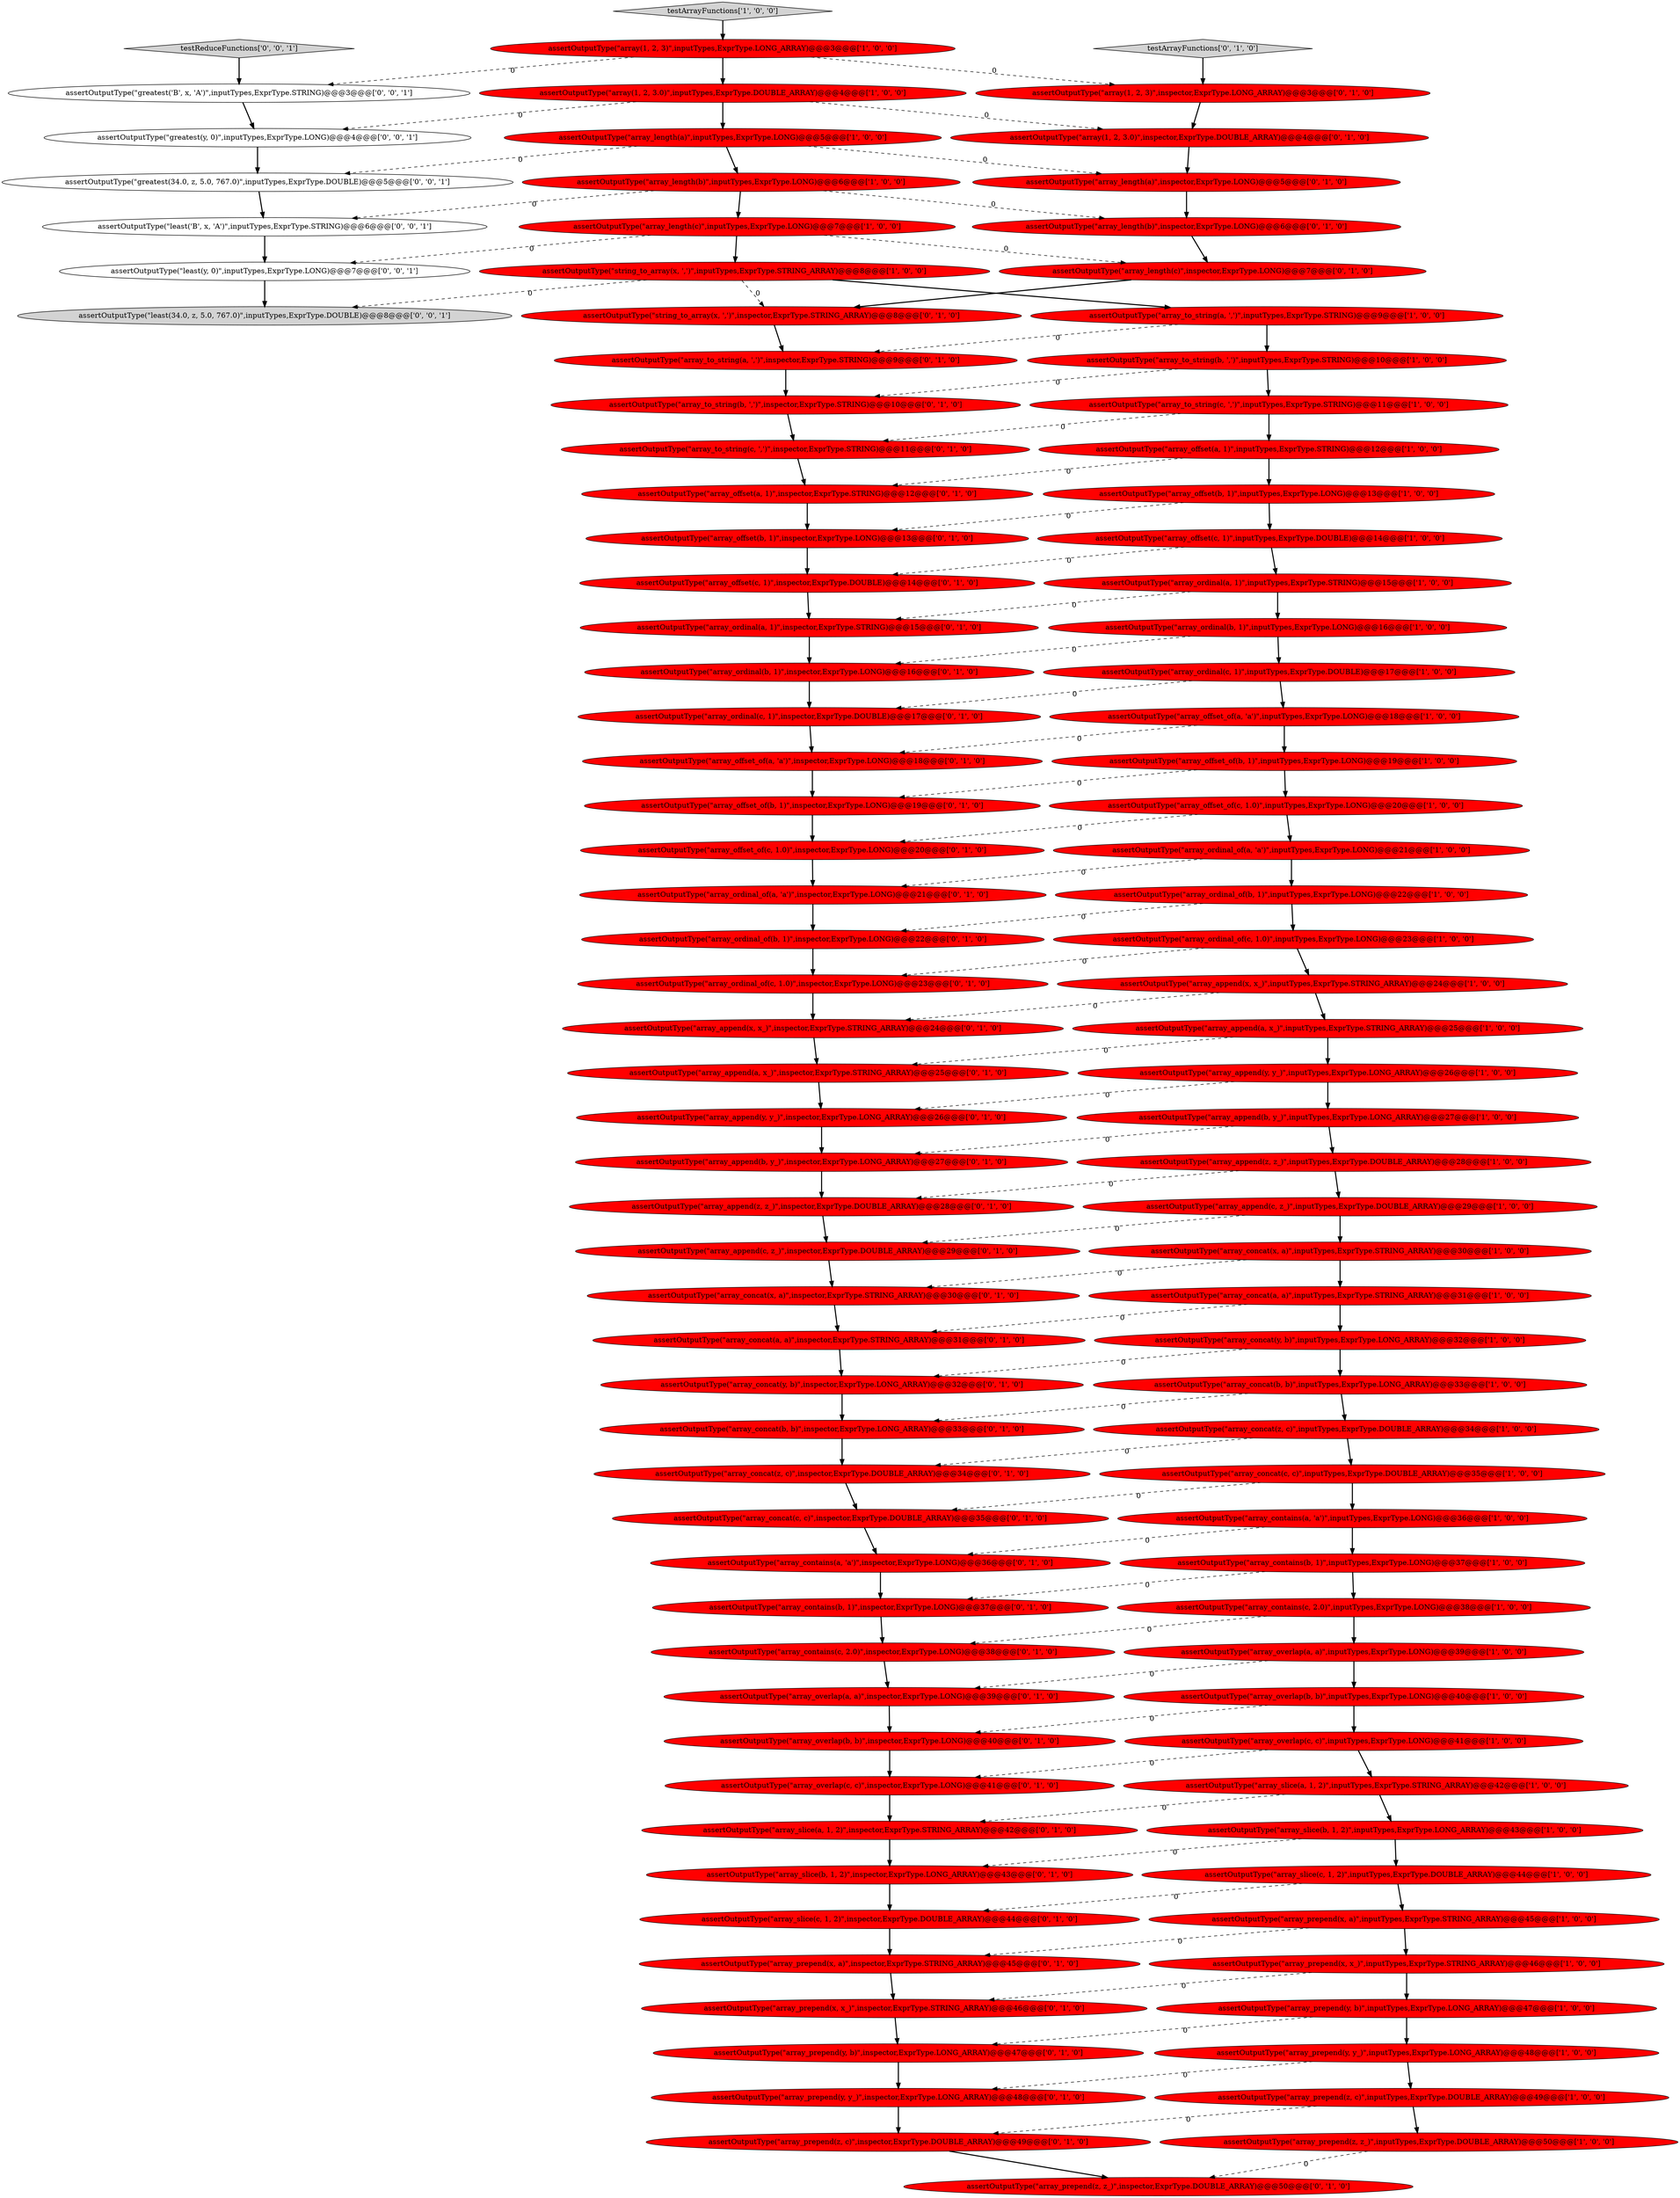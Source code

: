 digraph {
76 [style = filled, label = "assertOutputType(\"array_ordinal(a, 1)\",inspector,ExprType.STRING)@@@15@@@['0', '1', '0']", fillcolor = red, shape = ellipse image = "AAA1AAABBB2BBB"];
12 [style = filled, label = "assertOutputType(\"array_ordinal(b, 1)\",inputTypes,ExprType.LONG)@@@16@@@['1', '0', '0']", fillcolor = red, shape = ellipse image = "AAA1AAABBB1BBB"];
75 [style = filled, label = "assertOutputType(\"array_ordinal_of(b, 1)\",inspector,ExprType.LONG)@@@22@@@['0', '1', '0']", fillcolor = red, shape = ellipse image = "AAA1AAABBB2BBB"];
80 [style = filled, label = "assertOutputType(\"array_ordinal_of(c, 1.0)\",inspector,ExprType.LONG)@@@23@@@['0', '1', '0']", fillcolor = red, shape = ellipse image = "AAA1AAABBB2BBB"];
0 [style = filled, label = "assertOutputType(\"array_offset(a, 1)\",inputTypes,ExprType.STRING)@@@12@@@['1', '0', '0']", fillcolor = red, shape = ellipse image = "AAA1AAABBB1BBB"];
59 [style = filled, label = "assertOutputType(\"array(1, 2, 3.0)\",inspector,ExprType.DOUBLE_ARRAY)@@@4@@@['0', '1', '0']", fillcolor = red, shape = ellipse image = "AAA1AAABBB2BBB"];
61 [style = filled, label = "assertOutputType(\"array_contains(a, 'a')\",inspector,ExprType.LONG)@@@36@@@['0', '1', '0']", fillcolor = red, shape = ellipse image = "AAA1AAABBB2BBB"];
4 [style = filled, label = "assertOutputType(\"array_concat(a, a)\",inputTypes,ExprType.STRING_ARRAY)@@@31@@@['1', '0', '0']", fillcolor = red, shape = ellipse image = "AAA1AAABBB1BBB"];
28 [style = filled, label = "assertOutputType(\"array_offset_of(b, 1)\",inputTypes,ExprType.LONG)@@@19@@@['1', '0', '0']", fillcolor = red, shape = ellipse image = "AAA1AAABBB1BBB"];
57 [style = filled, label = "assertOutputType(\"array_prepend(x, a)\",inspector,ExprType.STRING_ARRAY)@@@45@@@['0', '1', '0']", fillcolor = red, shape = ellipse image = "AAA1AAABBB2BBB"];
78 [style = filled, label = "assertOutputType(\"array_length(c)\",inspector,ExprType.LONG)@@@7@@@['0', '1', '0']", fillcolor = red, shape = ellipse image = "AAA1AAABBB2BBB"];
6 [style = filled, label = "assertOutputType(\"array_ordinal(a, 1)\",inputTypes,ExprType.STRING)@@@15@@@['1', '0', '0']", fillcolor = red, shape = ellipse image = "AAA1AAABBB1BBB"];
52 [style = filled, label = "assertOutputType(\"array_offset(b, 1)\",inspector,ExprType.LONG)@@@13@@@['0', '1', '0']", fillcolor = red, shape = ellipse image = "AAA1AAABBB2BBB"];
33 [style = filled, label = "assertOutputType(\"array_to_string(b, ',')\",inputTypes,ExprType.STRING)@@@10@@@['1', '0', '0']", fillcolor = red, shape = ellipse image = "AAA1AAABBB1BBB"];
67 [style = filled, label = "assertOutputType(\"array_to_string(c, ',')\",inspector,ExprType.STRING)@@@11@@@['0', '1', '0']", fillcolor = red, shape = ellipse image = "AAA1AAABBB2BBB"];
88 [style = filled, label = "assertOutputType(\"array_to_string(a, ',')\",inspector,ExprType.STRING)@@@9@@@['0', '1', '0']", fillcolor = red, shape = ellipse image = "AAA1AAABBB2BBB"];
91 [style = filled, label = "assertOutputType(\"array_offset_of(b, 1)\",inspector,ExprType.LONG)@@@19@@@['0', '1', '0']", fillcolor = red, shape = ellipse image = "AAA1AAABBB2BBB"];
17 [style = filled, label = "assertOutputType(\"array_prepend(z, c)\",inputTypes,ExprType.DOUBLE_ARRAY)@@@49@@@['1', '0', '0']", fillcolor = red, shape = ellipse image = "AAA1AAABBB1BBB"];
104 [style = filled, label = "assertOutputType(\"greatest('B', x, 'A')\",inputTypes,ExprType.STRING)@@@3@@@['0', '0', '1']", fillcolor = white, shape = ellipse image = "AAA0AAABBB3BBB"];
85 [style = filled, label = "assertOutputType(\"array_concat(y, b)\",inspector,ExprType.LONG_ARRAY)@@@32@@@['0', '1', '0']", fillcolor = red, shape = ellipse image = "AAA1AAABBB2BBB"];
82 [style = filled, label = "assertOutputType(\"array_contains(c, 2.0)\",inspector,ExprType.LONG)@@@38@@@['0', '1', '0']", fillcolor = red, shape = ellipse image = "AAA1AAABBB2BBB"];
95 [style = filled, label = "assertOutputType(\"array_overlap(a, a)\",inspector,ExprType.LONG)@@@39@@@['0', '1', '0']", fillcolor = red, shape = ellipse image = "AAA1AAABBB2BBB"];
84 [style = filled, label = "assertOutputType(\"array_slice(a, 1, 2)\",inspector,ExprType.STRING_ARRAY)@@@42@@@['0', '1', '0']", fillcolor = red, shape = ellipse image = "AAA1AAABBB2BBB"];
22 [style = filled, label = "testArrayFunctions['1', '0', '0']", fillcolor = lightgray, shape = diamond image = "AAA0AAABBB1BBB"];
11 [style = filled, label = "assertOutputType(\"array_contains(b, 1)\",inputTypes,ExprType.LONG)@@@37@@@['1', '0', '0']", fillcolor = red, shape = ellipse image = "AAA1AAABBB1BBB"];
10 [style = filled, label = "assertOutputType(\"array_offset_of(c, 1.0)\",inputTypes,ExprType.LONG)@@@20@@@['1', '0', '0']", fillcolor = red, shape = ellipse image = "AAA1AAABBB1BBB"];
2 [style = filled, label = "assertOutputType(\"array_append(a, x_)\",inputTypes,ExprType.STRING_ARRAY)@@@25@@@['1', '0', '0']", fillcolor = red, shape = ellipse image = "AAA1AAABBB1BBB"];
62 [style = filled, label = "assertOutputType(\"array_append(z, z_)\",inspector,ExprType.DOUBLE_ARRAY)@@@28@@@['0', '1', '0']", fillcolor = red, shape = ellipse image = "AAA1AAABBB2BBB"];
32 [style = filled, label = "assertOutputType(\"array_offset(c, 1)\",inputTypes,ExprType.DOUBLE)@@@14@@@['1', '0', '0']", fillcolor = red, shape = ellipse image = "AAA1AAABBB1BBB"];
54 [style = filled, label = "assertOutputType(\"array_concat(z, c)\",inspector,ExprType.DOUBLE_ARRAY)@@@34@@@['0', '1', '0']", fillcolor = red, shape = ellipse image = "AAA1AAABBB2BBB"];
51 [style = filled, label = "assertOutputType(\"array_append(c, z_)\",inspector,ExprType.DOUBLE_ARRAY)@@@29@@@['0', '1', '0']", fillcolor = red, shape = ellipse image = "AAA1AAABBB2BBB"];
69 [style = filled, label = "assertOutputType(\"array_concat(c, c)\",inspector,ExprType.DOUBLE_ARRAY)@@@35@@@['0', '1', '0']", fillcolor = red, shape = ellipse image = "AAA1AAABBB2BBB"];
37 [style = filled, label = "assertOutputType(\"array_overlap(c, c)\",inputTypes,ExprType.LONG)@@@41@@@['1', '0', '0']", fillcolor = red, shape = ellipse image = "AAA1AAABBB1BBB"];
56 [style = filled, label = "assertOutputType(\"array_ordinal_of(a, 'a')\",inspector,ExprType.LONG)@@@21@@@['0', '1', '0']", fillcolor = red, shape = ellipse image = "AAA1AAABBB2BBB"];
25 [style = filled, label = "assertOutputType(\"array_length(a)\",inputTypes,ExprType.LONG)@@@5@@@['1', '0', '0']", fillcolor = red, shape = ellipse image = "AAA1AAABBB1BBB"];
39 [style = filled, label = "assertOutputType(\"array_prepend(y, b)\",inputTypes,ExprType.LONG_ARRAY)@@@47@@@['1', '0', '0']", fillcolor = red, shape = ellipse image = "AAA1AAABBB1BBB"];
65 [style = filled, label = "assertOutputType(\"array_append(x, x_)\",inspector,ExprType.STRING_ARRAY)@@@24@@@['0', '1', '0']", fillcolor = red, shape = ellipse image = "AAA1AAABBB2BBB"];
68 [style = filled, label = "assertOutputType(\"array_overlap(c, c)\",inspector,ExprType.LONG)@@@41@@@['0', '1', '0']", fillcolor = red, shape = ellipse image = "AAA1AAABBB2BBB"];
23 [style = filled, label = "assertOutputType(\"array_concat(x, a)\",inputTypes,ExprType.STRING_ARRAY)@@@30@@@['1', '0', '0']", fillcolor = red, shape = ellipse image = "AAA1AAABBB1BBB"];
99 [style = filled, label = "assertOutputType(\"least(y, 0)\",inputTypes,ExprType.LONG)@@@7@@@['0', '0', '1']", fillcolor = white, shape = ellipse image = "AAA0AAABBB3BBB"];
1 [style = filled, label = "assertOutputType(\"array_append(c, z_)\",inputTypes,ExprType.DOUBLE_ARRAY)@@@29@@@['1', '0', '0']", fillcolor = red, shape = ellipse image = "AAA1AAABBB1BBB"];
21 [style = filled, label = "assertOutputType(\"array_ordinal_of(a, 'a')\",inputTypes,ExprType.LONG)@@@21@@@['1', '0', '0']", fillcolor = red, shape = ellipse image = "AAA1AAABBB1BBB"];
63 [style = filled, label = "assertOutputType(\"array_append(b, y_)\",inspector,ExprType.LONG_ARRAY)@@@27@@@['0', '1', '0']", fillcolor = red, shape = ellipse image = "AAA1AAABBB2BBB"];
50 [style = filled, label = "assertOutputType(\"array_prepend(y, b)\",inspector,ExprType.LONG_ARRAY)@@@47@@@['0', '1', '0']", fillcolor = red, shape = ellipse image = "AAA1AAABBB2BBB"];
71 [style = filled, label = "assertOutputType(\"array_concat(b, b)\",inspector,ExprType.LONG_ARRAY)@@@33@@@['0', '1', '0']", fillcolor = red, shape = ellipse image = "AAA1AAABBB2BBB"];
87 [style = filled, label = "assertOutputType(\"array_prepend(z, c)\",inspector,ExprType.DOUBLE_ARRAY)@@@49@@@['0', '1', '0']", fillcolor = red, shape = ellipse image = "AAA1AAABBB2BBB"];
5 [style = filled, label = "assertOutputType(\"array_concat(b, b)\",inputTypes,ExprType.LONG_ARRAY)@@@33@@@['1', '0', '0']", fillcolor = red, shape = ellipse image = "AAA1AAABBB1BBB"];
101 [style = filled, label = "assertOutputType(\"greatest(34.0, z, 5.0, 767.0)\",inputTypes,ExprType.DOUBLE)@@@5@@@['0', '0', '1']", fillcolor = white, shape = ellipse image = "AAA0AAABBB3BBB"];
40 [style = filled, label = "assertOutputType(\"array_offset_of(a, 'a')\",inputTypes,ExprType.LONG)@@@18@@@['1', '0', '0']", fillcolor = red, shape = ellipse image = "AAA1AAABBB1BBB"];
14 [style = filled, label = "assertOutputType(\"string_to_array(x, ',')\",inputTypes,ExprType.STRING_ARRAY)@@@8@@@['1', '0', '0']", fillcolor = red, shape = ellipse image = "AAA1AAABBB1BBB"];
41 [style = filled, label = "assertOutputType(\"array_offset(b, 1)\",inputTypes,ExprType.LONG)@@@13@@@['1', '0', '0']", fillcolor = red, shape = ellipse image = "AAA1AAABBB1BBB"];
19 [style = filled, label = "assertOutputType(\"array_overlap(b, b)\",inputTypes,ExprType.LONG)@@@40@@@['1', '0', '0']", fillcolor = red, shape = ellipse image = "AAA1AAABBB1BBB"];
92 [style = filled, label = "assertOutputType(\"array(1, 2, 3)\",inspector,ExprType.LONG_ARRAY)@@@3@@@['0', '1', '0']", fillcolor = red, shape = ellipse image = "AAA1AAABBB2BBB"];
20 [style = filled, label = "assertOutputType(\"array_slice(a, 1, 2)\",inputTypes,ExprType.STRING_ARRAY)@@@42@@@['1', '0', '0']", fillcolor = red, shape = ellipse image = "AAA1AAABBB1BBB"];
102 [style = filled, label = "assertOutputType(\"least('B', x, 'A')\",inputTypes,ExprType.STRING)@@@6@@@['0', '0', '1']", fillcolor = white, shape = ellipse image = "AAA0AAABBB3BBB"];
8 [style = filled, label = "assertOutputType(\"array_length(b)\",inputTypes,ExprType.LONG)@@@6@@@['1', '0', '0']", fillcolor = red, shape = ellipse image = "AAA1AAABBB1BBB"];
47 [style = filled, label = "assertOutputType(\"array_prepend(x, x_)\",inputTypes,ExprType.STRING_ARRAY)@@@46@@@['1', '0', '0']", fillcolor = red, shape = ellipse image = "AAA1AAABBB1BBB"];
9 [style = filled, label = "assertOutputType(\"array_concat(z, c)\",inputTypes,ExprType.DOUBLE_ARRAY)@@@34@@@['1', '0', '0']", fillcolor = red, shape = ellipse image = "AAA1AAABBB1BBB"];
70 [style = filled, label = "assertOutputType(\"array_slice(b, 1, 2)\",inspector,ExprType.LONG_ARRAY)@@@43@@@['0', '1', '0']", fillcolor = red, shape = ellipse image = "AAA1AAABBB2BBB"];
73 [style = filled, label = "assertOutputType(\"array_offset(a, 1)\",inspector,ExprType.STRING)@@@12@@@['0', '1', '0']", fillcolor = red, shape = ellipse image = "AAA1AAABBB2BBB"];
38 [style = filled, label = "assertOutputType(\"array_prepend(x, a)\",inputTypes,ExprType.STRING_ARRAY)@@@45@@@['1', '0', '0']", fillcolor = red, shape = ellipse image = "AAA1AAABBB1BBB"];
26 [style = filled, label = "assertOutputType(\"array_concat(y, b)\",inputTypes,ExprType.LONG_ARRAY)@@@32@@@['1', '0', '0']", fillcolor = red, shape = ellipse image = "AAA1AAABBB1BBB"];
53 [style = filled, label = "assertOutputType(\"array_contains(b, 1)\",inspector,ExprType.LONG)@@@37@@@['0', '1', '0']", fillcolor = red, shape = ellipse image = "AAA1AAABBB2BBB"];
93 [style = filled, label = "assertOutputType(\"array_length(b)\",inspector,ExprType.LONG)@@@6@@@['0', '1', '0']", fillcolor = red, shape = ellipse image = "AAA1AAABBB2BBB"];
31 [style = filled, label = "assertOutputType(\"array_contains(c, 2.0)\",inputTypes,ExprType.LONG)@@@38@@@['1', '0', '0']", fillcolor = red, shape = ellipse image = "AAA1AAABBB1BBB"];
36 [style = filled, label = "assertOutputType(\"array_to_string(c, ',')\",inputTypes,ExprType.STRING)@@@11@@@['1', '0', '0']", fillcolor = red, shape = ellipse image = "AAA1AAABBB1BBB"];
86 [style = filled, label = "assertOutputType(\"array_offset(c, 1)\",inspector,ExprType.DOUBLE)@@@14@@@['0', '1', '0']", fillcolor = red, shape = ellipse image = "AAA1AAABBB2BBB"];
48 [style = filled, label = "assertOutputType(\"array_prepend(y, y_)\",inputTypes,ExprType.LONG_ARRAY)@@@48@@@['1', '0', '0']", fillcolor = red, shape = ellipse image = "AAA1AAABBB1BBB"];
90 [style = filled, label = "assertOutputType(\"array_prepend(y, y_)\",inspector,ExprType.LONG_ARRAY)@@@48@@@['0', '1', '0']", fillcolor = red, shape = ellipse image = "AAA1AAABBB2BBB"];
96 [style = filled, label = "assertOutputType(\"array_slice(c, 1, 2)\",inspector,ExprType.DOUBLE_ARRAY)@@@44@@@['0', '1', '0']", fillcolor = red, shape = ellipse image = "AAA1AAABBB2BBB"];
49 [style = filled, label = "assertOutputType(\"array_concat(a, a)\",inspector,ExprType.STRING_ARRAY)@@@31@@@['0', '1', '0']", fillcolor = red, shape = ellipse image = "AAA1AAABBB2BBB"];
72 [style = filled, label = "assertOutputType(\"array_ordinal(b, 1)\",inspector,ExprType.LONG)@@@16@@@['0', '1', '0']", fillcolor = red, shape = ellipse image = "AAA1AAABBB2BBB"];
60 [style = filled, label = "assertOutputType(\"array_ordinal(c, 1)\",inspector,ExprType.DOUBLE)@@@17@@@['0', '1', '0']", fillcolor = red, shape = ellipse image = "AAA1AAABBB2BBB"];
79 [style = filled, label = "assertOutputType(\"array_offset_of(c, 1.0)\",inspector,ExprType.LONG)@@@20@@@['0', '1', '0']", fillcolor = red, shape = ellipse image = "AAA1AAABBB2BBB"];
46 [style = filled, label = "assertOutputType(\"array_overlap(a, a)\",inputTypes,ExprType.LONG)@@@39@@@['1', '0', '0']", fillcolor = red, shape = ellipse image = "AAA1AAABBB1BBB"];
89 [style = filled, label = "assertOutputType(\"array_to_string(b, ',')\",inspector,ExprType.STRING)@@@10@@@['0', '1', '0']", fillcolor = red, shape = ellipse image = "AAA1AAABBB2BBB"];
97 [style = filled, label = "assertOutputType(\"array_append(y, y_)\",inspector,ExprType.LONG_ARRAY)@@@26@@@['0', '1', '0']", fillcolor = red, shape = ellipse image = "AAA1AAABBB2BBB"];
42 [style = filled, label = "assertOutputType(\"array(1, 2, 3)\",inputTypes,ExprType.LONG_ARRAY)@@@3@@@['1', '0', '0']", fillcolor = red, shape = ellipse image = "AAA1AAABBB1BBB"];
3 [style = filled, label = "assertOutputType(\"array(1, 2, 3.0)\",inputTypes,ExprType.DOUBLE_ARRAY)@@@4@@@['1', '0', '0']", fillcolor = red, shape = ellipse image = "AAA1AAABBB1BBB"];
16 [style = filled, label = "assertOutputType(\"array_slice(c, 1, 2)\",inputTypes,ExprType.DOUBLE_ARRAY)@@@44@@@['1', '0', '0']", fillcolor = red, shape = ellipse image = "AAA1AAABBB1BBB"];
45 [style = filled, label = "assertOutputType(\"array_length(c)\",inputTypes,ExprType.LONG)@@@7@@@['1', '0', '0']", fillcolor = red, shape = ellipse image = "AAA1AAABBB1BBB"];
58 [style = filled, label = "assertOutputType(\"array_length(a)\",inspector,ExprType.LONG)@@@5@@@['0', '1', '0']", fillcolor = red, shape = ellipse image = "AAA1AAABBB2BBB"];
94 [style = filled, label = "testArrayFunctions['0', '1', '0']", fillcolor = lightgray, shape = diamond image = "AAA0AAABBB2BBB"];
66 [style = filled, label = "assertOutputType(\"array_concat(x, a)\",inspector,ExprType.STRING_ARRAY)@@@30@@@['0', '1', '0']", fillcolor = red, shape = ellipse image = "AAA1AAABBB2BBB"];
81 [style = filled, label = "assertOutputType(\"array_prepend(x, x_)\",inspector,ExprType.STRING_ARRAY)@@@46@@@['0', '1', '0']", fillcolor = red, shape = ellipse image = "AAA1AAABBB2BBB"];
64 [style = filled, label = "assertOutputType(\"array_offset_of(a, 'a')\",inspector,ExprType.LONG)@@@18@@@['0', '1', '0']", fillcolor = red, shape = ellipse image = "AAA1AAABBB2BBB"];
44 [style = filled, label = "assertOutputType(\"array_append(y, y_)\",inputTypes,ExprType.LONG_ARRAY)@@@26@@@['1', '0', '0']", fillcolor = red, shape = ellipse image = "AAA1AAABBB1BBB"];
24 [style = filled, label = "assertOutputType(\"array_slice(b, 1, 2)\",inputTypes,ExprType.LONG_ARRAY)@@@43@@@['1', '0', '0']", fillcolor = red, shape = ellipse image = "AAA1AAABBB1BBB"];
43 [style = filled, label = "assertOutputType(\"array_ordinal_of(c, 1.0)\",inputTypes,ExprType.LONG)@@@23@@@['1', '0', '0']", fillcolor = red, shape = ellipse image = "AAA1AAABBB1BBB"];
29 [style = filled, label = "assertOutputType(\"array_to_string(a, ',')\",inputTypes,ExprType.STRING)@@@9@@@['1', '0', '0']", fillcolor = red, shape = ellipse image = "AAA1AAABBB1BBB"];
83 [style = filled, label = "assertOutputType(\"array_overlap(b, b)\",inspector,ExprType.LONG)@@@40@@@['0', '1', '0']", fillcolor = red, shape = ellipse image = "AAA1AAABBB2BBB"];
7 [style = filled, label = "assertOutputType(\"array_append(b, y_)\",inputTypes,ExprType.LONG_ARRAY)@@@27@@@['1', '0', '0']", fillcolor = red, shape = ellipse image = "AAA1AAABBB1BBB"];
30 [style = filled, label = "assertOutputType(\"array_contains(a, 'a')\",inputTypes,ExprType.LONG)@@@36@@@['1', '0', '0']", fillcolor = red, shape = ellipse image = "AAA1AAABBB1BBB"];
74 [style = filled, label = "assertOutputType(\"string_to_array(x, ',')\",inspector,ExprType.STRING_ARRAY)@@@8@@@['0', '1', '0']", fillcolor = red, shape = ellipse image = "AAA1AAABBB2BBB"];
15 [style = filled, label = "assertOutputType(\"array_append(z, z_)\",inputTypes,ExprType.DOUBLE_ARRAY)@@@28@@@['1', '0', '0']", fillcolor = red, shape = ellipse image = "AAA1AAABBB1BBB"];
34 [style = filled, label = "assertOutputType(\"array_ordinal_of(b, 1)\",inputTypes,ExprType.LONG)@@@22@@@['1', '0', '0']", fillcolor = red, shape = ellipse image = "AAA1AAABBB1BBB"];
35 [style = filled, label = "assertOutputType(\"array_concat(c, c)\",inputTypes,ExprType.DOUBLE_ARRAY)@@@35@@@['1', '0', '0']", fillcolor = red, shape = ellipse image = "AAA1AAABBB1BBB"];
55 [style = filled, label = "assertOutputType(\"array_append(a, x_)\",inspector,ExprType.STRING_ARRAY)@@@25@@@['0', '1', '0']", fillcolor = red, shape = ellipse image = "AAA1AAABBB2BBB"];
103 [style = filled, label = "assertOutputType(\"least(34.0, z, 5.0, 767.0)\",inputTypes,ExprType.DOUBLE)@@@8@@@['0', '0', '1']", fillcolor = lightgray, shape = ellipse image = "AAA0AAABBB3BBB"];
27 [style = filled, label = "assertOutputType(\"array_append(x, x_)\",inputTypes,ExprType.STRING_ARRAY)@@@24@@@['1', '0', '0']", fillcolor = red, shape = ellipse image = "AAA1AAABBB1BBB"];
13 [style = filled, label = "assertOutputType(\"array_ordinal(c, 1)\",inputTypes,ExprType.DOUBLE)@@@17@@@['1', '0', '0']", fillcolor = red, shape = ellipse image = "AAA1AAABBB1BBB"];
18 [style = filled, label = "assertOutputType(\"array_prepend(z, z_)\",inputTypes,ExprType.DOUBLE_ARRAY)@@@50@@@['1', '0', '0']", fillcolor = red, shape = ellipse image = "AAA1AAABBB1BBB"];
77 [style = filled, label = "assertOutputType(\"array_prepend(z, z_)\",inspector,ExprType.DOUBLE_ARRAY)@@@50@@@['0', '1', '0']", fillcolor = red, shape = ellipse image = "AAA1AAABBB2BBB"];
98 [style = filled, label = "testReduceFunctions['0', '0', '1']", fillcolor = lightgray, shape = diamond image = "AAA0AAABBB3BBB"];
100 [style = filled, label = "assertOutputType(\"greatest(y, 0)\",inputTypes,ExprType.LONG)@@@4@@@['0', '0', '1']", fillcolor = white, shape = ellipse image = "AAA0AAABBB3BBB"];
11->53 [style = dashed, label="0"];
5->9 [style = bold, label=""];
19->83 [style = dashed, label="0"];
97->63 [style = bold, label=""];
6->76 [style = dashed, label="0"];
5->71 [style = dashed, label="0"];
44->7 [style = bold, label=""];
7->63 [style = dashed, label="0"];
59->58 [style = bold, label=""];
32->6 [style = bold, label=""];
9->35 [style = bold, label=""];
28->91 [style = dashed, label="0"];
1->23 [style = bold, label=""];
43->80 [style = dashed, label="0"];
42->92 [style = dashed, label="0"];
30->11 [style = bold, label=""];
36->0 [style = bold, label=""];
85->71 [style = bold, label=""];
34->75 [style = dashed, label="0"];
25->101 [style = dashed, label="0"];
87->77 [style = bold, label=""];
52->86 [style = bold, label=""];
2->44 [style = bold, label=""];
84->70 [style = bold, label=""];
42->3 [style = bold, label=""];
17->87 [style = dashed, label="0"];
39->50 [style = dashed, label="0"];
31->46 [style = bold, label=""];
27->2 [style = bold, label=""];
44->97 [style = dashed, label="0"];
42->104 [style = dashed, label="0"];
79->56 [style = bold, label=""];
29->88 [style = dashed, label="0"];
41->32 [style = bold, label=""];
53->82 [style = bold, label=""];
60->64 [style = bold, label=""];
0->73 [style = dashed, label="0"];
94->92 [style = bold, label=""];
4->49 [style = dashed, label="0"];
13->40 [style = bold, label=""];
10->21 [style = bold, label=""];
47->39 [style = bold, label=""];
83->68 [style = bold, label=""];
67->73 [style = bold, label=""];
48->17 [style = bold, label=""];
19->37 [style = bold, label=""];
36->67 [style = dashed, label="0"];
90->87 [style = bold, label=""];
45->14 [style = bold, label=""];
93->78 [style = bold, label=""];
55->97 [style = bold, label=""];
63->62 [style = bold, label=""];
101->102 [style = bold, label=""];
18->77 [style = dashed, label="0"];
68->84 [style = bold, label=""];
46->95 [style = dashed, label="0"];
49->85 [style = bold, label=""];
43->27 [style = bold, label=""];
33->36 [style = bold, label=""];
58->93 [style = bold, label=""];
10->79 [style = dashed, label="0"];
27->65 [style = dashed, label="0"];
38->47 [style = bold, label=""];
56->75 [style = bold, label=""];
35->69 [style = dashed, label="0"];
47->81 [style = dashed, label="0"];
46->19 [style = bold, label=""];
65->55 [style = bold, label=""];
21->56 [style = dashed, label="0"];
45->99 [style = dashed, label="0"];
66->49 [style = bold, label=""];
86->76 [style = bold, label=""];
32->86 [style = dashed, label="0"];
48->90 [style = dashed, label="0"];
73->52 [style = bold, label=""];
45->78 [style = dashed, label="0"];
22->42 [style = bold, label=""];
71->54 [style = bold, label=""];
64->91 [style = bold, label=""];
40->64 [style = dashed, label="0"];
78->74 [style = bold, label=""];
62->51 [style = bold, label=""];
33->89 [style = dashed, label="0"];
92->59 [style = bold, label=""];
13->60 [style = dashed, label="0"];
21->34 [style = bold, label=""];
102->99 [style = bold, label=""];
23->66 [style = dashed, label="0"];
1->51 [style = dashed, label="0"];
99->103 [style = bold, label=""];
14->103 [style = dashed, label="0"];
31->82 [style = dashed, label="0"];
2->55 [style = dashed, label="0"];
30->61 [style = dashed, label="0"];
12->72 [style = dashed, label="0"];
91->79 [style = bold, label=""];
0->41 [style = bold, label=""];
74->88 [style = bold, label=""];
12->13 [style = bold, label=""];
11->31 [style = bold, label=""];
8->45 [style = bold, label=""];
14->29 [style = bold, label=""];
38->57 [style = dashed, label="0"];
7->15 [style = bold, label=""];
57->81 [style = bold, label=""];
98->104 [style = bold, label=""];
100->101 [style = bold, label=""];
70->96 [style = bold, label=""];
34->43 [style = bold, label=""];
35->30 [style = bold, label=""];
41->52 [style = dashed, label="0"];
14->74 [style = dashed, label="0"];
26->85 [style = dashed, label="0"];
15->1 [style = bold, label=""];
6->12 [style = bold, label=""];
75->80 [style = bold, label=""];
25->58 [style = dashed, label="0"];
39->48 [style = bold, label=""];
37->68 [style = dashed, label="0"];
28->10 [style = bold, label=""];
89->67 [style = bold, label=""];
80->65 [style = bold, label=""];
3->25 [style = bold, label=""];
26->5 [style = bold, label=""];
88->89 [style = bold, label=""];
3->59 [style = dashed, label="0"];
37->20 [style = bold, label=""];
23->4 [style = bold, label=""];
4->26 [style = bold, label=""];
54->69 [style = bold, label=""];
24->70 [style = dashed, label="0"];
20->84 [style = dashed, label="0"];
95->83 [style = bold, label=""];
8->102 [style = dashed, label="0"];
40->28 [style = bold, label=""];
72->60 [style = bold, label=""];
104->100 [style = bold, label=""];
15->62 [style = dashed, label="0"];
69->61 [style = bold, label=""];
81->50 [style = bold, label=""];
24->16 [style = bold, label=""];
76->72 [style = bold, label=""];
61->53 [style = bold, label=""];
29->33 [style = bold, label=""];
16->96 [style = dashed, label="0"];
3->100 [style = dashed, label="0"];
50->90 [style = bold, label=""];
8->93 [style = dashed, label="0"];
96->57 [style = bold, label=""];
25->8 [style = bold, label=""];
20->24 [style = bold, label=""];
9->54 [style = dashed, label="0"];
82->95 [style = bold, label=""];
17->18 [style = bold, label=""];
16->38 [style = bold, label=""];
51->66 [style = bold, label=""];
}
